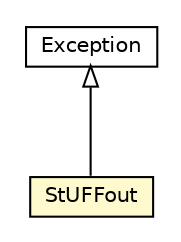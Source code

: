 #!/usr/local/bin/dot
#
# Class diagram 
# Generated by UMLGraph version R5_6-24-gf6e263 (http://www.umlgraph.org/)
#

digraph G {
	edge [fontname="Helvetica",fontsize=10,labelfontname="Helvetica",labelfontsize=10];
	node [fontname="Helvetica",fontsize=10,shape=plaintext];
	nodesep=0.25;
	ranksep=0.5;
	// nl.egem.stuf.sector.bg._0204.StUFFout
	c198640 [label=<<table title="nl.egem.stuf.sector.bg._0204.StUFFout" border="0" cellborder="1" cellspacing="0" cellpadding="2" port="p" bgcolor="lemonChiffon" href="./StUFFout.html">
		<tr><td><table border="0" cellspacing="0" cellpadding="1">
<tr><td align="center" balign="center"> StUFFout </td></tr>
		</table></td></tr>
		</table>>, URL="./StUFFout.html", fontname="Helvetica", fontcolor="black", fontsize=10.0];
	//nl.egem.stuf.sector.bg._0204.StUFFout extends java.lang.Exception
	c198863:p -> c198640:p [dir=back,arrowtail=empty];
	// java.lang.Exception
	c198863 [label=<<table title="java.lang.Exception" border="0" cellborder="1" cellspacing="0" cellpadding="2" port="p">
		<tr><td><table border="0" cellspacing="0" cellpadding="1">
<tr><td align="center" balign="center"> Exception </td></tr>
		</table></td></tr>
		</table>>, URL="null", fontname="Helvetica", fontcolor="black", fontsize=10.0];
}


